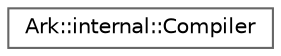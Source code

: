 digraph "Graphical Class Hierarchy"
{
 // INTERACTIVE_SVG=YES
 // LATEX_PDF_SIZE
  bgcolor="transparent";
  edge [fontname=Helvetica,fontsize=10,labelfontname=Helvetica,labelfontsize=10];
  node [fontname=Helvetica,fontsize=10,shape=box,height=0.2,width=0.4];
  rankdir="LR";
  Node0 [id="Node000000",label="Ark::internal::Compiler",height=0.2,width=0.4,color="grey40", fillcolor="white", style="filled",URL="$db/de9/classArk_1_1internal_1_1Compiler.html",tooltip="The ArkScript bytecode compiler."];
}
